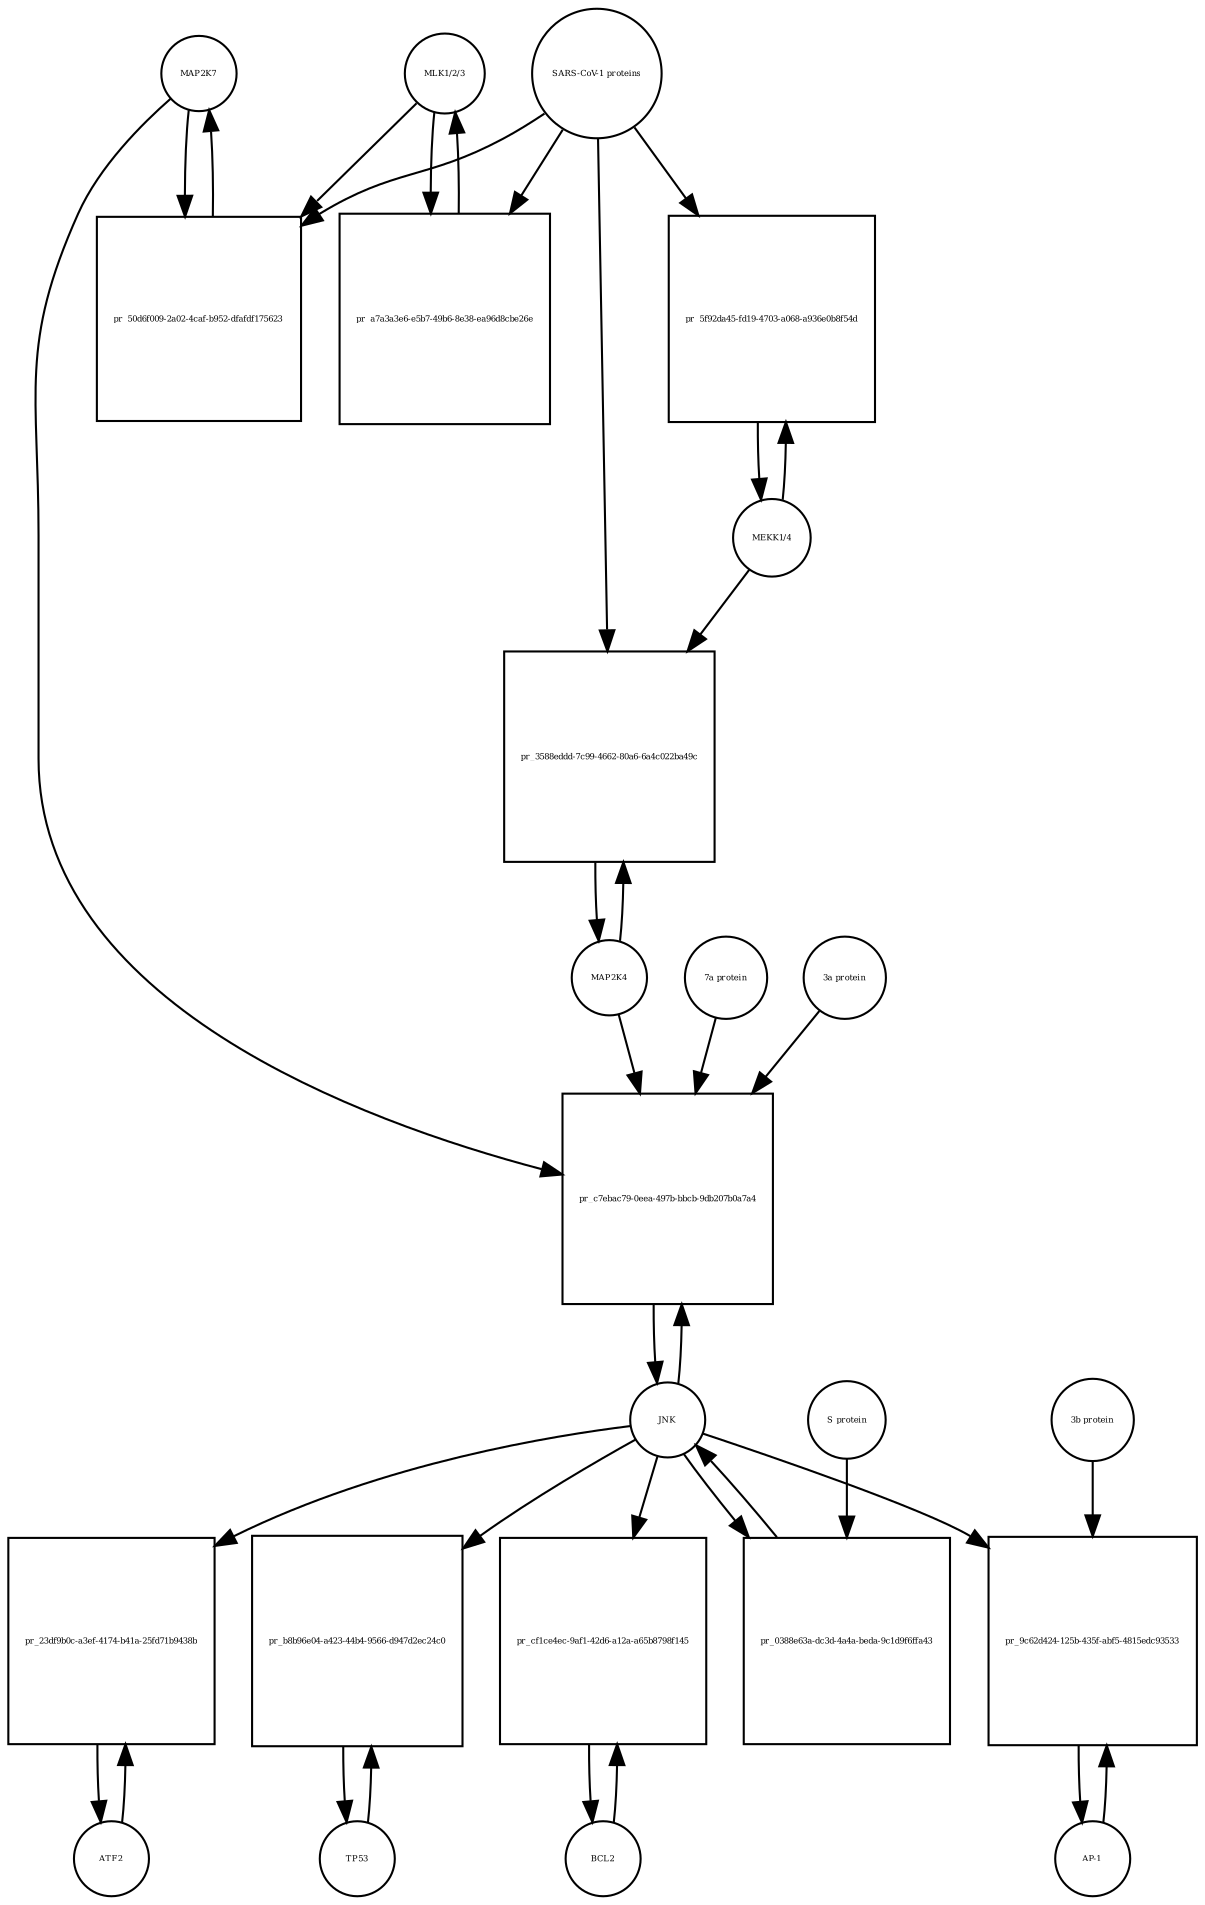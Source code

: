 strict digraph  {
MAP2K7 [annotation=urn_miriam_uniprot_O14733, bipartite=0, cls=macromolecule, fontsize=4, label=MAP2K7, shape=circle];
"pr_50d6f009-2a02-4caf-b952-dfafdf175623" [annotation="", bipartite=1, cls=process, fontsize=4, label="pr_50d6f009-2a02-4caf-b952-dfafdf175623", shape=square];
"MLK1/2/3" [annotation="", bipartite=0, cls=complex, fontsize=4, label="MLK1/2/3", shape=circle];
"SARS-CoV-1 proteins" [annotation="", bipartite=0, cls=complex, fontsize=4, label="SARS-CoV-1 proteins", shape=circle];
"pr_a7a3a3e6-e5b7-49b6-8e38-ea96d8cbe26e" [annotation="", bipartite=1, cls=process, fontsize=4, label="pr_a7a3a3e6-e5b7-49b6-8e38-ea96d8cbe26e", shape=square];
ATF2 [annotation=urn_miriam_uniprot_P15336, bipartite=0, cls=macromolecule, fontsize=4, label=ATF2, shape=circle];
"pr_23df9b0c-a3ef-4174-b41a-25fd71b9438b" [annotation="", bipartite=1, cls=process, fontsize=4, label="pr_23df9b0c-a3ef-4174-b41a-25fd71b9438b", shape=square];
JNK [annotation="", bipartite=0, cls=complex, fontsize=4, label=JNK, shape=circle];
TP53 [annotation=urn_miriam_uniprot_P04637, bipartite=0, cls=macromolecule, fontsize=4, label=TP53, shape=circle];
"pr_b8b96e04-a423-44b4-9566-d947d2ec24c0" [annotation="", bipartite=1, cls=process, fontsize=4, label="pr_b8b96e04-a423-44b4-9566-d947d2ec24c0", shape=square];
BCL2 [annotation=urn_miriam_uniprot_P10415, bipartite=0, cls=macromolecule, fontsize=4, label=BCL2, shape=circle];
"pr_cf1ce4ec-9af1-42d6-a12a-a65b8798f145" [annotation="", bipartite=1, cls=process, fontsize=4, label="pr_cf1ce4ec-9af1-42d6-a12a-a65b8798f145", shape=square];
"AP-1" [annotation="", bipartite=0, cls=complex, fontsize=4, label="AP-1", shape=circle];
"pr_9c62d424-125b-435f-abf5-4815edc93533" [annotation="", bipartite=1, cls=process, fontsize=4, label="pr_9c62d424-125b-435f-abf5-4815edc93533", shape=square];
"3b protein" [annotation="", bipartite=0, cls=macromolecule, fontsize=4, label="3b protein", shape=circle];
"MEKK1/4" [annotation="", bipartite=0, cls=complex, fontsize=4, label="MEKK1/4", shape=circle];
"pr_5f92da45-fd19-4703-a068-a936e0b8f54d" [annotation="", bipartite=1, cls=process, fontsize=4, label="pr_5f92da45-fd19-4703-a068-a936e0b8f54d", shape=square];
MAP2K4 [annotation=urn_miriam_uniprot_P45985, bipartite=0, cls=macromolecule, fontsize=4, label=MAP2K4, shape=circle];
"pr_3588eddd-7c99-4662-80a6-6a4c022ba49c" [annotation="", bipartite=1, cls=process, fontsize=4, label="pr_3588eddd-7c99-4662-80a6-6a4c022ba49c", shape=square];
"pr_c7ebac79-0eea-497b-bbcb-9db207b0a7a4" [annotation="", bipartite=1, cls=process, fontsize=4, label="pr_c7ebac79-0eea-497b-bbcb-9db207b0a7a4", shape=square];
"7a protein" [annotation="", bipartite=0, cls=macromolecule, fontsize=4, label="7a protein", shape=circle];
"3a protein" [annotation="", bipartite=0, cls=macromolecule, fontsize=4, label="3a protein", shape=circle];
"pr_0388e63a-dc3d-4a4a-beda-9c1d9f6ffa43" [annotation="", bipartite=1, cls=process, fontsize=4, label="pr_0388e63a-dc3d-4a4a-beda-9c1d9f6ffa43", shape=square];
"S protein" [annotation="", bipartite=0, cls=macromolecule, fontsize=4, label="S protein", shape=circle];
MAP2K7 -> "pr_50d6f009-2a02-4caf-b952-dfafdf175623"  [annotation="", interaction_type=consumption];
MAP2K7 -> "pr_c7ebac79-0eea-497b-bbcb-9db207b0a7a4"  [annotation=urn_miriam_pubmed_17141229, interaction_type=stimulation];
"pr_50d6f009-2a02-4caf-b952-dfafdf175623" -> MAP2K7  [annotation="", interaction_type=production];
"MLK1/2/3" -> "pr_50d6f009-2a02-4caf-b952-dfafdf175623"  [annotation="urn_miriam_pubmed_31226023|urn_miriam_taxonomy_694009", interaction_type=stimulation];
"MLK1/2/3" -> "pr_a7a3a3e6-e5b7-49b6-8e38-ea96d8cbe26e"  [annotation="", interaction_type=consumption];
"SARS-CoV-1 proteins" -> "pr_50d6f009-2a02-4caf-b952-dfafdf175623"  [annotation="urn_miriam_pubmed_31226023|urn_miriam_taxonomy_694009", interaction_type=stimulation];
"SARS-CoV-1 proteins" -> "pr_a7a3a3e6-e5b7-49b6-8e38-ea96d8cbe26e"  [annotation="urn_miriam_taxonomy_694009|urn_miriam_pubmed_31226023", interaction_type=stimulation];
"SARS-CoV-1 proteins" -> "pr_5f92da45-fd19-4703-a068-a936e0b8f54d"  [annotation="urn_miriam_pubmed_31226023|urn_miriam_taxonomy_694009", interaction_type=stimulation];
"SARS-CoV-1 proteins" -> "pr_3588eddd-7c99-4662-80a6-6a4c022ba49c"  [annotation="urn_miriam_pubmed_31226023|urn_miriam_taxonomy_694009", interaction_type=stimulation];
"pr_a7a3a3e6-e5b7-49b6-8e38-ea96d8cbe26e" -> "MLK1/2/3"  [annotation="", interaction_type=production];
ATF2 -> "pr_23df9b0c-a3ef-4174-b41a-25fd71b9438b"  [annotation="", interaction_type=consumption];
"pr_23df9b0c-a3ef-4174-b41a-25fd71b9438b" -> ATF2  [annotation="", interaction_type=production];
JNK -> "pr_23df9b0c-a3ef-4174-b41a-25fd71b9438b"  [annotation="", interaction_type=stimulation];
JNK -> "pr_b8b96e04-a423-44b4-9566-d947d2ec24c0"  [annotation="", interaction_type=stimulation];
JNK -> "pr_cf1ce4ec-9af1-42d6-a12a-a65b8798f145"  [annotation=urn_miriam_pubmed_10567572, interaction_type=stimulation];
JNK -> "pr_9c62d424-125b-435f-abf5-4815edc93533"  [annotation=urn_miriam_pubmed_21561061, interaction_type=stimulation];
JNK -> "pr_c7ebac79-0eea-497b-bbcb-9db207b0a7a4"  [annotation="", interaction_type=consumption];
JNK -> "pr_0388e63a-dc3d-4a4a-beda-9c1d9f6ffa43"  [annotation="", interaction_type=consumption];
TP53 -> "pr_b8b96e04-a423-44b4-9566-d947d2ec24c0"  [annotation="", interaction_type=consumption];
"pr_b8b96e04-a423-44b4-9566-d947d2ec24c0" -> TP53  [annotation="", interaction_type=production];
BCL2 -> "pr_cf1ce4ec-9af1-42d6-a12a-a65b8798f145"  [annotation="", interaction_type=consumption];
"pr_cf1ce4ec-9af1-42d6-a12a-a65b8798f145" -> BCL2  [annotation="", interaction_type=production];
"AP-1" -> "pr_9c62d424-125b-435f-abf5-4815edc93533"  [annotation="", interaction_type=consumption];
"pr_9c62d424-125b-435f-abf5-4815edc93533" -> "AP-1"  [annotation="", interaction_type=production];
"3b protein" -> "pr_9c62d424-125b-435f-abf5-4815edc93533"  [annotation=urn_miriam_pubmed_21561061, interaction_type=stimulation];
"MEKK1/4" -> "pr_5f92da45-fd19-4703-a068-a936e0b8f54d"  [annotation="", interaction_type=consumption];
"MEKK1/4" -> "pr_3588eddd-7c99-4662-80a6-6a4c022ba49c"  [annotation="urn_miriam_pubmed_31226023|urn_miriam_taxonomy_694009", interaction_type=stimulation];
"pr_5f92da45-fd19-4703-a068-a936e0b8f54d" -> "MEKK1/4"  [annotation="", interaction_type=production];
MAP2K4 -> "pr_3588eddd-7c99-4662-80a6-6a4c022ba49c"  [annotation="", interaction_type=consumption];
MAP2K4 -> "pr_c7ebac79-0eea-497b-bbcb-9db207b0a7a4"  [annotation=urn_miriam_pubmed_17141229, interaction_type=stimulation];
"pr_3588eddd-7c99-4662-80a6-6a4c022ba49c" -> MAP2K4  [annotation="", interaction_type=production];
"pr_c7ebac79-0eea-497b-bbcb-9db207b0a7a4" -> JNK  [annotation="", interaction_type=production];
"7a protein" -> "pr_c7ebac79-0eea-497b-bbcb-9db207b0a7a4"  [annotation=urn_miriam_pubmed_17141229, interaction_type=stimulation];
"3a protein" -> "pr_c7ebac79-0eea-497b-bbcb-9db207b0a7a4"  [annotation=urn_miriam_pubmed_17141229, interaction_type=stimulation];
"pr_0388e63a-dc3d-4a4a-beda-9c1d9f6ffa43" -> JNK  [annotation="", interaction_type=production];
"S protein" -> "pr_0388e63a-dc3d-4a4a-beda-9c1d9f6ffa43"  [annotation=urn_miriam_pubmed_17267381, interaction_type=stimulation];
}
